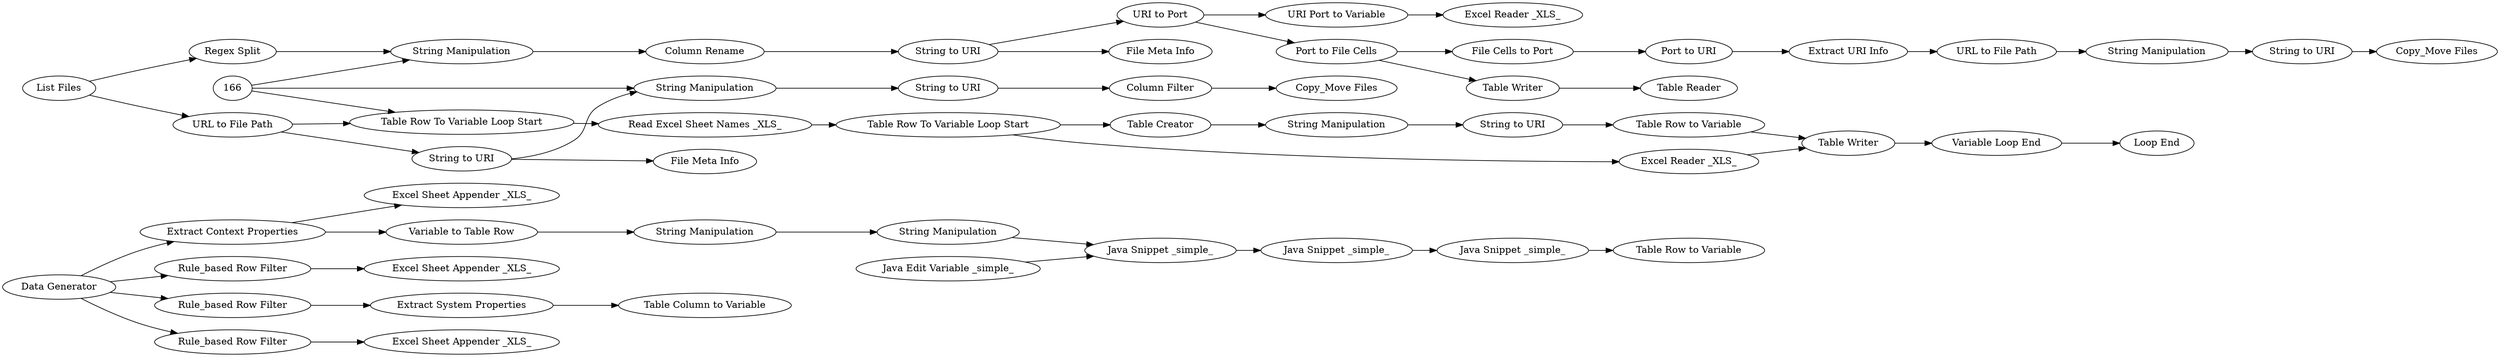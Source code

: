 digraph {
	1 [label="Data Generator"]
	2 [label="Excel Sheet Appender _XLS_"]
	3 [label="Rule_based Row Filter"]
	4 [label="Rule_based Row Filter"]
	5 [label="Excel Sheet Appender _XLS_"]
	6 [label="Rule_based Row Filter"]
	7 [label="Excel Sheet Appender _XLS_"]
	8 [label="Excel Sheet Appender _XLS_"]
	9 [label="Rule_based Row Filter"]
	11 [label="List Files"]
	12 [label="URL to File Path"]
	120 [label="String Manipulation"]
	130 [label="Regex Split"]
	131 [label="Column Rename"]
	132 [label="URI to Port"]
	133 [label="String to URI"]
	134 [label="URI Port to Variable"]
	137 [label="Port to File Cells"]
	138 [label="File Cells to Port"]
	139 [label="Port to URI"]
	140 [label="Table Row To Variable Loop Start"]
	141 [label="Read Excel Sheet Names _XLS_"]
	142 [label="Table Row To Variable Loop Start"]
	143 [label="Excel Reader _XLS_"]
	144 [label="String to URI"]
	145 [label="String Manipulation"]
	146 [label="Table Creator"]
	148 [label="Table Writer"]
	149 [label="Table Row to Variable"]
	150 [label="Variable Loop End"]
	151 [label="Loop End"]
	153 [label="Copy_Move Files"]
	154 [label="String to URI"]
	155 [label="String Manipulation"]
	156 [label="String to URI"]
	157 [label="Column Filter"]
	158 [label="Table Writer"]
	159 [label="Table Reader"]
	161 [label="Extract URI Info"]
	162 [label="URL to File Path"]
	163 [label="String Manipulation"]
	164 [label="String to URI"]
	165 [label="Copy_Move Files"]
	3 [label="Extract Context Properties"]
	7 [label="Extract System Properties"]
	46 [label="Java Snippet _simple_"]
	47 [label="String Manipulation"]
	48 [label="String Manipulation"]
	50 [label="Variable to Table Row"]
	51 [label="Table Column to Variable"]
	52 [label="Java Snippet _simple_"]
	53 [label="Table Row to Variable"]
	54 [label="Java Snippet _simple_"]
	55 [label="Java Edit Variable _simple_"]
	167 [label="File Meta Info"]
	168 [label="Excel Reader _XLS_"]
	169 [label="File Meta Info"]
	1 -> 3
	1 -> 4
	1 -> 6
	1 -> 9
	3 -> 2
	4 -> 5
	6 -> 7
	9 -> 8
	3 -> 50
	7 -> 51
	46 -> 52
	47 -> 46
	48 -> 47
	50 -> 48
	52 -> 54
	54 -> 53
	55 -> 46
	11 -> 12
	11 -> 130
	12 -> 140
	12 -> 154
	120 -> 131
	130 -> 120
	131 -> 133
	132 -> 134
	132 -> 137
	133 -> 132
	133 -> 167
	134 -> 168
	137 -> 158
	137 -> 138
	138 -> 139
	139 -> 161
	140 -> 141
	141 -> 142
	142 -> 143
	142 -> 146
	143 -> 148
	144 -> 149
	145 -> 144
	146 -> 145
	148 -> 150
	149 -> 148
	150 -> 151
	154 -> 155
	154 -> 169
	155 -> 156
	156 -> 157
	157 -> 153
	158 -> 159
	161 -> 162
	162 -> 163
	163 -> 164
	164 -> 165
	166 -> 120
	166 -> 140
	166 -> 155
	rankdir=LR
}
